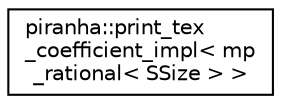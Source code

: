 digraph "Graphical Class Hierarchy"
{
  edge [fontname="Helvetica",fontsize="10",labelfontname="Helvetica",labelfontsize="10"];
  node [fontname="Helvetica",fontsize="10",shape=record];
  rankdir="LR";
  Node0 [label="piranha::print_tex\l_coefficient_impl\< mp\l_rational\< SSize \> \>",height=0.2,width=0.4,color="black", fillcolor="white", style="filled",URL="$structpiranha_1_1print__tex__coefficient__impl_3_01mp__rational_3_01_s_size_01_4_01_4.html",tooltip="Specialisation of the piranha::print_tex_coefficient() functor for piranha::mp_rational. "];
}
